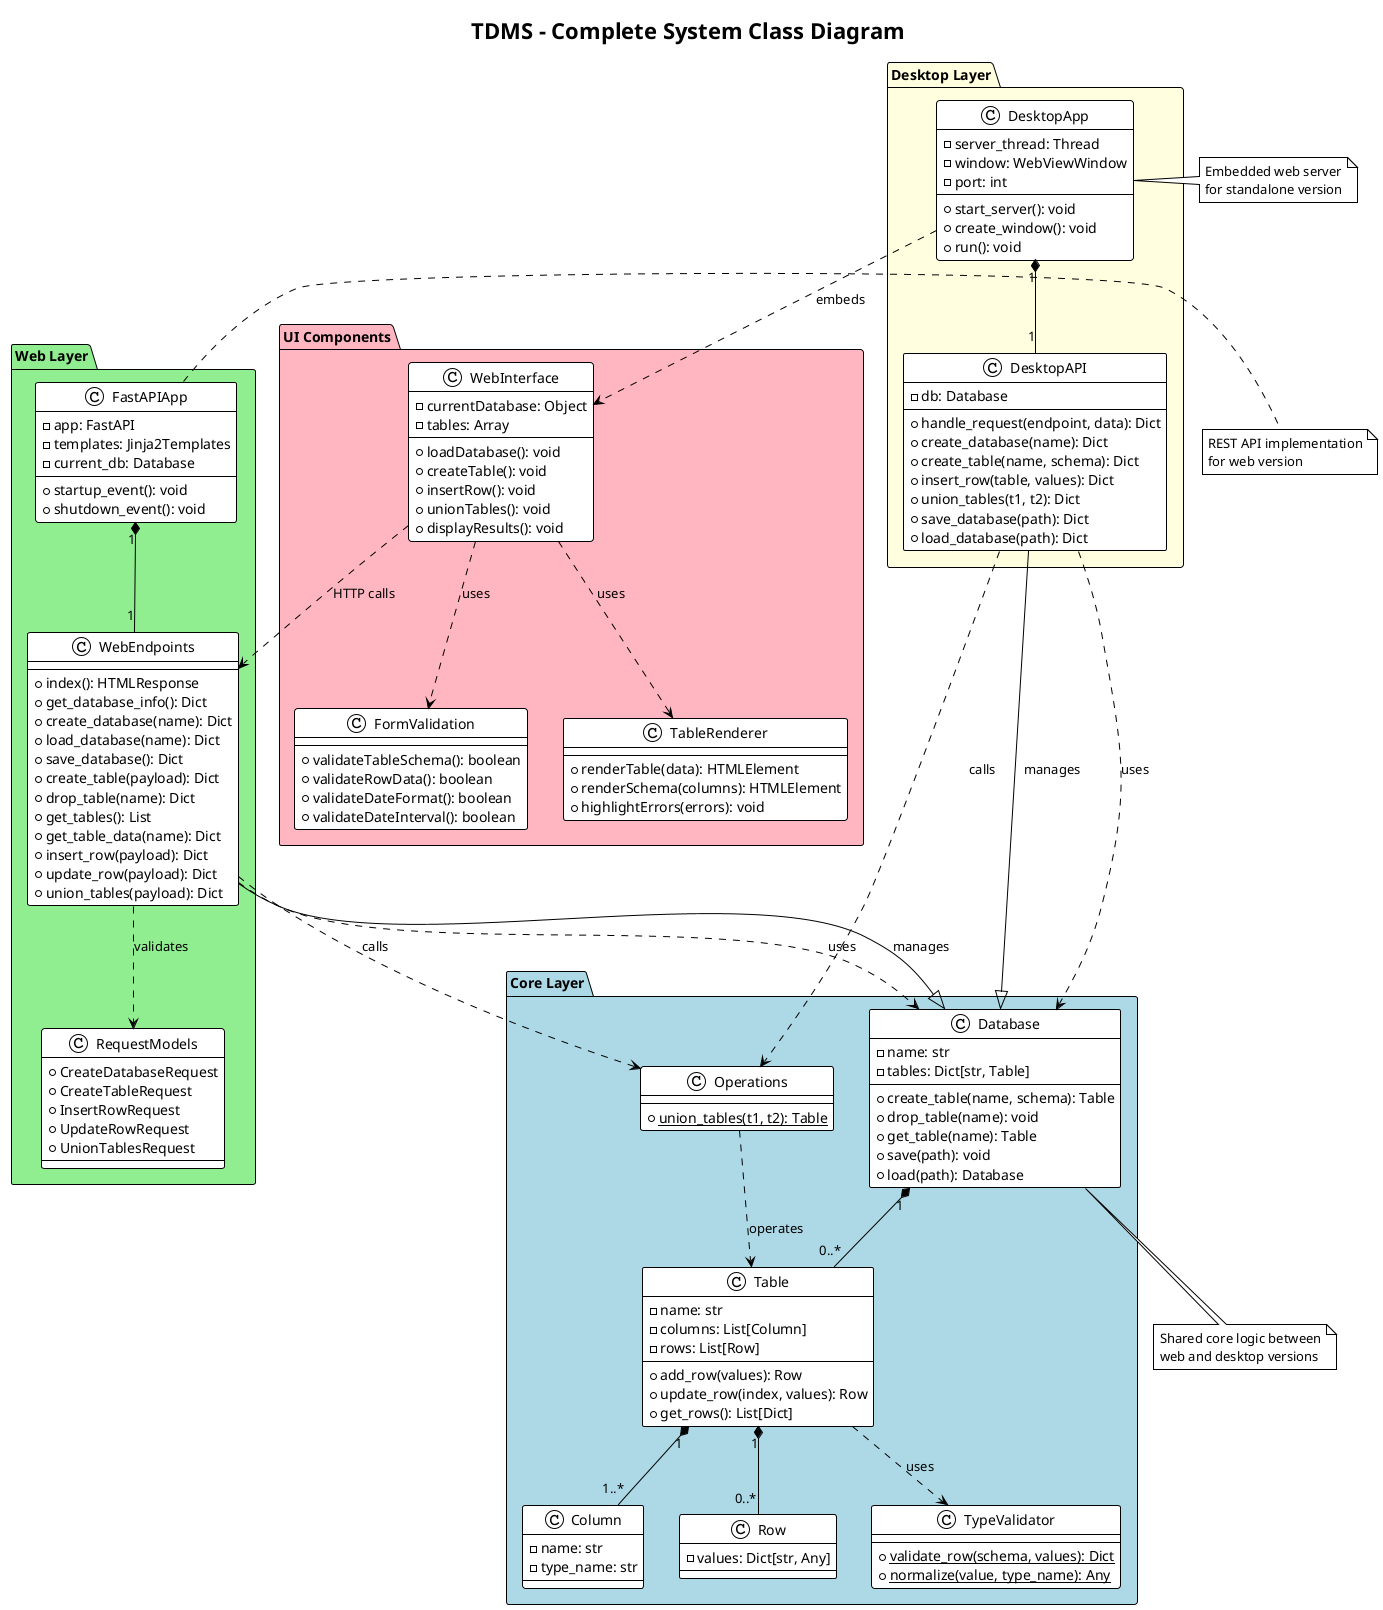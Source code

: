 @startuml class_full_system
!theme plain
title TDMS - Complete System Class Diagram

package "Core Layer" #LightBlue {
  class Database {
    - name: str
    - tables: Dict[str, Table]
    + create_table(name, schema): Table
    + drop_table(name): void
    + get_table(name): Table
    + save(path): void
    + load(path): Database
  }
  
  class Table {
    - name: str
    - columns: List[Column]
    - rows: List[Row]
    + add_row(values): Row
    + update_row(index, values): Row
    + get_rows(): List[Dict]
  }
  
  class Column {
    - name: str
    - type_name: str
  }
  
  class Row {
    - values: Dict[str, Any]
  }
  
  class TypeValidator {
    + {static} validate_row(schema, values): Dict
    + {static} normalize(value, type_name): Any
  }
  
  class Operations {
    + {static} union_tables(t1, t2): Table
  }
}

package "Web Layer" #LightGreen {
  class FastAPIApp {
    - app: FastAPI
    - templates: Jinja2Templates
    - current_db: Database
    + startup_event(): void
    + shutdown_event(): void
  }
  
  class WebEndpoints {
    + index(): HTMLResponse
    + get_database_info(): Dict
    + create_database(name): Dict
    + load_database(name): Dict
    + save_database(): Dict
    + create_table(payload): Dict
    + drop_table(name): Dict
    + get_tables(): List
    + get_table_data(name): Dict
    + insert_row(payload): Dict
    + update_row(payload): Dict
    + union_tables(payload): Dict
  }
  
  class RequestModels {
    + CreateDatabaseRequest
    + CreateTableRequest
    + InsertRowRequest
    + UpdateRowRequest
    + UnionTablesRequest
  }
}

package "Desktop Layer" #LightYellow {
  class DesktopApp {
    - server_thread: Thread
    - window: WebViewWindow
    - port: int
    + start_server(): void
    + create_window(): void
    + run(): void
  }
  
  class DesktopAPI {
    - db: Database
    + handle_request(endpoint, data): Dict
    + create_database(name): Dict
    + create_table(name, schema): Dict
    + insert_row(table, values): Dict
    + union_tables(t1, t2): Dict
    + save_database(path): Dict
    + load_database(path): Dict
  }
}

package "UI Components" #LightPink {
  class WebInterface {
    - currentDatabase: Object
    - tables: Array
    + loadDatabase(): void
    + createTable(): void
    + insertRow(): void
    + unionTables(): void
    + displayResults(): void
  }
  
  class FormValidation {
    + validateTableSchema(): boolean
    + validateRowData(): boolean
    + validateDateFormat(): boolean
    + validateDateInterval(): boolean
  }
  
  class TableRenderer {
    + renderTable(data): HTMLElement
    + renderSchema(columns): HTMLElement
    + highlightErrors(errors): void
  }
}

' Core relationships
Database "1" *-- "0..*" Table
Table "1" *-- "1..*" Column
Table "1" *-- "0..*" Row
Table ..> TypeValidator : uses
Operations ..> Table : operates

' Web layer relationships
FastAPIApp "1" *-- "1" WebEndpoints
WebEndpoints ..> Database : uses
WebEndpoints ..> RequestModels : validates
WebEndpoints ..> Operations : calls

' Desktop layer relationships
DesktopApp "1" *-- "1" DesktopAPI
DesktopAPI ..> Database : uses
DesktopAPI ..> Operations : calls

' UI relationships
WebInterface ..> FormValidation : uses
WebInterface ..> TableRenderer : uses
WebInterface ..> WebEndpoints : HTTP calls
DesktopApp ..> WebInterface : embeds

' Cross-layer relationships
WebEndpoints --|> Database : manages
DesktopAPI --|> Database : manages

note bottom of Database
  Shared core logic between
  web and desktop versions
end note

note right of FastAPIApp
  REST API implementation
  for web version
end note

note left of DesktopApp
  Embedded web server
  for standalone version
end note

@enduml
